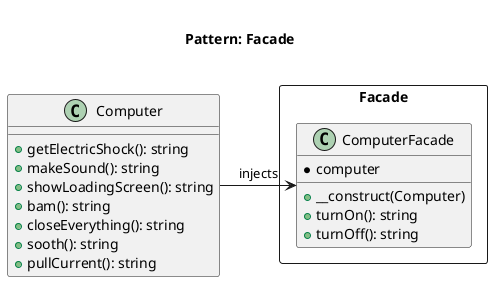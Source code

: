 @startuml
    Title <size:20>\nPattern: Facade\n

    package Facade <<Rectangle>> {
        class ComputerFacade {
            * computer
            + __construct(Computer)
            + turnOn(): string
            + turnOff(): string
        }
    }

    class Computer {
        + getElectricShock(): string
        + makeSound(): string
        + showLoadingScreen(): string
        + bam(): string
        + closeEverything(): string
        + sooth(): string
        + pullCurrent(): string
    }

    Computer -right-> ComputerFacade: injects
@enduml
